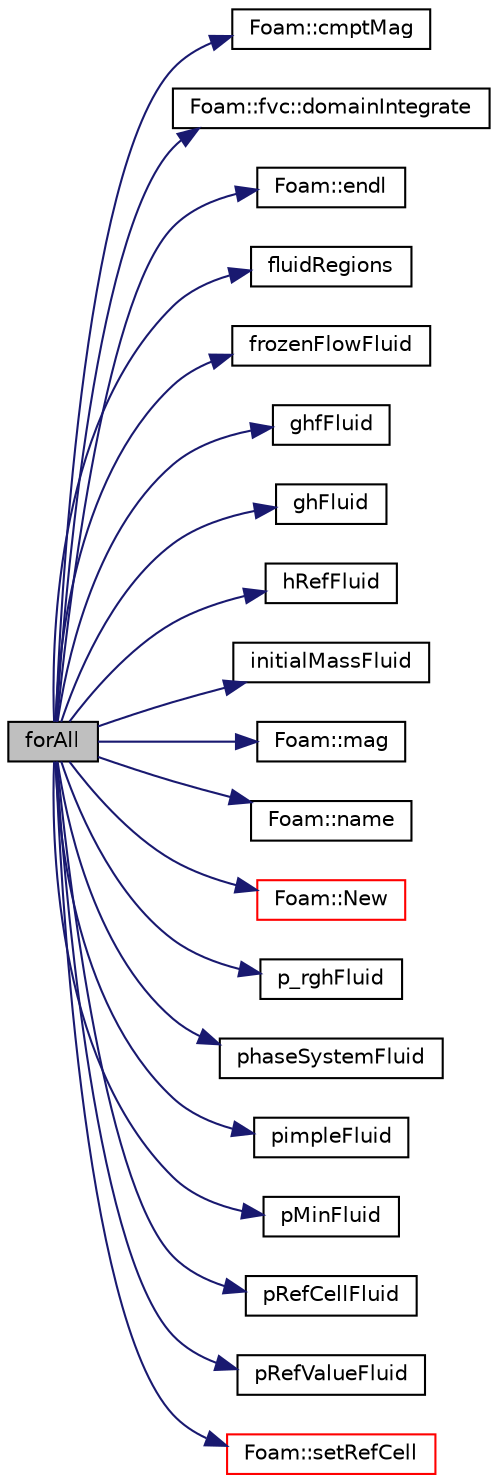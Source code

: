 digraph "forAll"
{
  bgcolor="transparent";
  edge [fontname="Helvetica",fontsize="10",labelfontname="Helvetica",labelfontsize="10"];
  node [fontname="Helvetica",fontsize="10",shape=record];
  rankdir="LR";
  Node1 [label="forAll",height=0.2,width=0.4,color="black", fillcolor="grey75", style="filled" fontcolor="black"];
  Node1 -> Node2 [color="midnightblue",fontsize="10",style="solid",fontname="Helvetica"];
  Node2 [label="Foam::cmptMag",height=0.2,width=0.4,color="black",URL="$namespaceFoam.html#acf2383c8a0a1d5fef3eb5255b950229d"];
  Node1 -> Node3 [color="midnightblue",fontsize="10",style="solid",fontname="Helvetica"];
  Node3 [label="Foam::fvc::domainIntegrate",height=0.2,width=0.4,color="black",URL="$namespaceFoam_1_1fvc.html#a97e6958677a3a619ece7528613725d84"];
  Node1 -> Node4 [color="midnightblue",fontsize="10",style="solid",fontname="Helvetica"];
  Node4 [label="Foam::endl",height=0.2,width=0.4,color="black",URL="$namespaceFoam.html#a2db8fe02a0d3909e9351bb4275b23ce4",tooltip="Add newline and flush stream. "];
  Node1 -> Node5 [color="midnightblue",fontsize="10",style="solid",fontname="Helvetica"];
  Node5 [label="fluidRegions",height=0.2,width=0.4,color="black",URL="$chtMultiRegionSimpleFoam_2fluid_2createFluidMeshes_8H.html#a08b4d27e6932a7658115d87058b7eb5f"];
  Node1 -> Node6 [color="midnightblue",fontsize="10",style="solid",fontname="Helvetica"];
  Node6 [label="frozenFlowFluid",height=0.2,width=0.4,color="black",URL="$chtMultiRegionSimpleFoam_2fluid_2createFluidFields_8H.html#a3bd9981e00aae4e46466d6ca5c669eaa"];
  Node1 -> Node7 [color="midnightblue",fontsize="10",style="solid",fontname="Helvetica"];
  Node7 [label="ghfFluid",height=0.2,width=0.4,color="black",URL="$chtMultiRegionSimpleFoam_2fluid_2createFluidFields_8H.html#ac1f2b8aafc3ec9a7af7b2bb5779fbbbe"];
  Node1 -> Node8 [color="midnightblue",fontsize="10",style="solid",fontname="Helvetica"];
  Node8 [label="ghFluid",height=0.2,width=0.4,color="black",URL="$chtMultiRegionSimpleFoam_2fluid_2createFluidFields_8H.html#a6268cb6f8cd80abc2510164fb30e0c7c"];
  Node1 -> Node9 [color="midnightblue",fontsize="10",style="solid",fontname="Helvetica"];
  Node9 [label="hRefFluid",height=0.2,width=0.4,color="black",URL="$chtMultiRegionSimpleFoam_2fluid_2createFluidFields_8H.html#a97c682cbe22cc94e9c9a24cda05e9507"];
  Node1 -> Node10 [color="midnightblue",fontsize="10",style="solid",fontname="Helvetica"];
  Node10 [label="initialMassFluid",height=0.2,width=0.4,color="black",URL="$chtMultiRegionSimpleFoam_2fluid_2createFluidFields_8H.html#a3e2118ca600524658bf59014eddfd8bc"];
  Node1 -> Node11 [color="midnightblue",fontsize="10",style="solid",fontname="Helvetica"];
  Node11 [label="Foam::mag",height=0.2,width=0.4,color="black",URL="$namespaceFoam.html#a834bb6faa2fd38f3b65634f2e1987e97"];
  Node1 -> Node12 [color="midnightblue",fontsize="10",style="solid",fontname="Helvetica"];
  Node12 [label="Foam::name",height=0.2,width=0.4,color="black",URL="$namespaceFoam.html#a6c8b447ab587a5b141fdabdfac4d4da3",tooltip="Return string representation of complex. "];
  Node1 -> Node13 [color="midnightblue",fontsize="10",style="solid",fontname="Helvetica"];
  Node13 [label="Foam::New",height=0.2,width=0.4,color="red",URL="$namespaceFoam.html#a9d62cf14554c95e83f83f14909d9e0ec",tooltip="Global function forwards to reuseTmpDimensionedField::New. "];
  Node1 -> Node14 [color="midnightblue",fontsize="10",style="solid",fontname="Helvetica"];
  Node14 [label="p_rghFluid",height=0.2,width=0.4,color="black",URL="$chtMultiRegionSimpleFoam_2fluid_2createFluidFields_8H.html#a8ed9f45fa1e225facea75b2881c7f7e4"];
  Node1 -> Node15 [color="midnightblue",fontsize="10",style="solid",fontname="Helvetica"];
  Node15 [label="phaseSystemFluid",height=0.2,width=0.4,color="black",URL="$chtMultiRegionTwoPhaseEulerFoam_2fluid_2createFluidFields_8H.html#a0afa728be3cb0aef038afddcb5d78190"];
  Node1 -> Node16 [color="midnightblue",fontsize="10",style="solid",fontname="Helvetica"];
  Node16 [label="pimpleFluid",height=0.2,width=0.4,color="black",URL="$chtMultiRegionTwoPhaseEulerFoam_2fluid_2createFluidFields_8H.html#a0d9a6ac8fa1e9ebe8179449605e4a8f3"];
  Node1 -> Node17 [color="midnightblue",fontsize="10",style="solid",fontname="Helvetica"];
  Node17 [label="pMinFluid",height=0.2,width=0.4,color="black",URL="$chtMultiRegionTwoPhaseEulerFoam_2fluid_2createFluidFields_8H.html#a8d19afa43bf42641f92e915d677f39c4"];
  Node1 -> Node18 [color="midnightblue",fontsize="10",style="solid",fontname="Helvetica"];
  Node18 [label="pRefCellFluid",height=0.2,width=0.4,color="black",URL="$chtMultiRegionSimpleFoam_2fluid_2createFluidFields_8H.html#a2c3bb804f36d7d07e225cd3918359867"];
  Node1 -> Node19 [color="midnightblue",fontsize="10",style="solid",fontname="Helvetica"];
  Node19 [label="pRefValueFluid",height=0.2,width=0.4,color="black",URL="$chtMultiRegionSimpleFoam_2fluid_2createFluidFields_8H.html#a2fd9c027964591a5e850f0f4333db582"];
  Node1 -> Node20 [color="midnightblue",fontsize="10",style="solid",fontname="Helvetica"];
  Node20 [label="Foam::setRefCell",height=0.2,width=0.4,color="red",URL="$namespaceFoam.html#af465661f2bf224c5c3924f7fed47d367",tooltip="If the field fieldRef needs referencing find the reference cell nearest. "];
}
